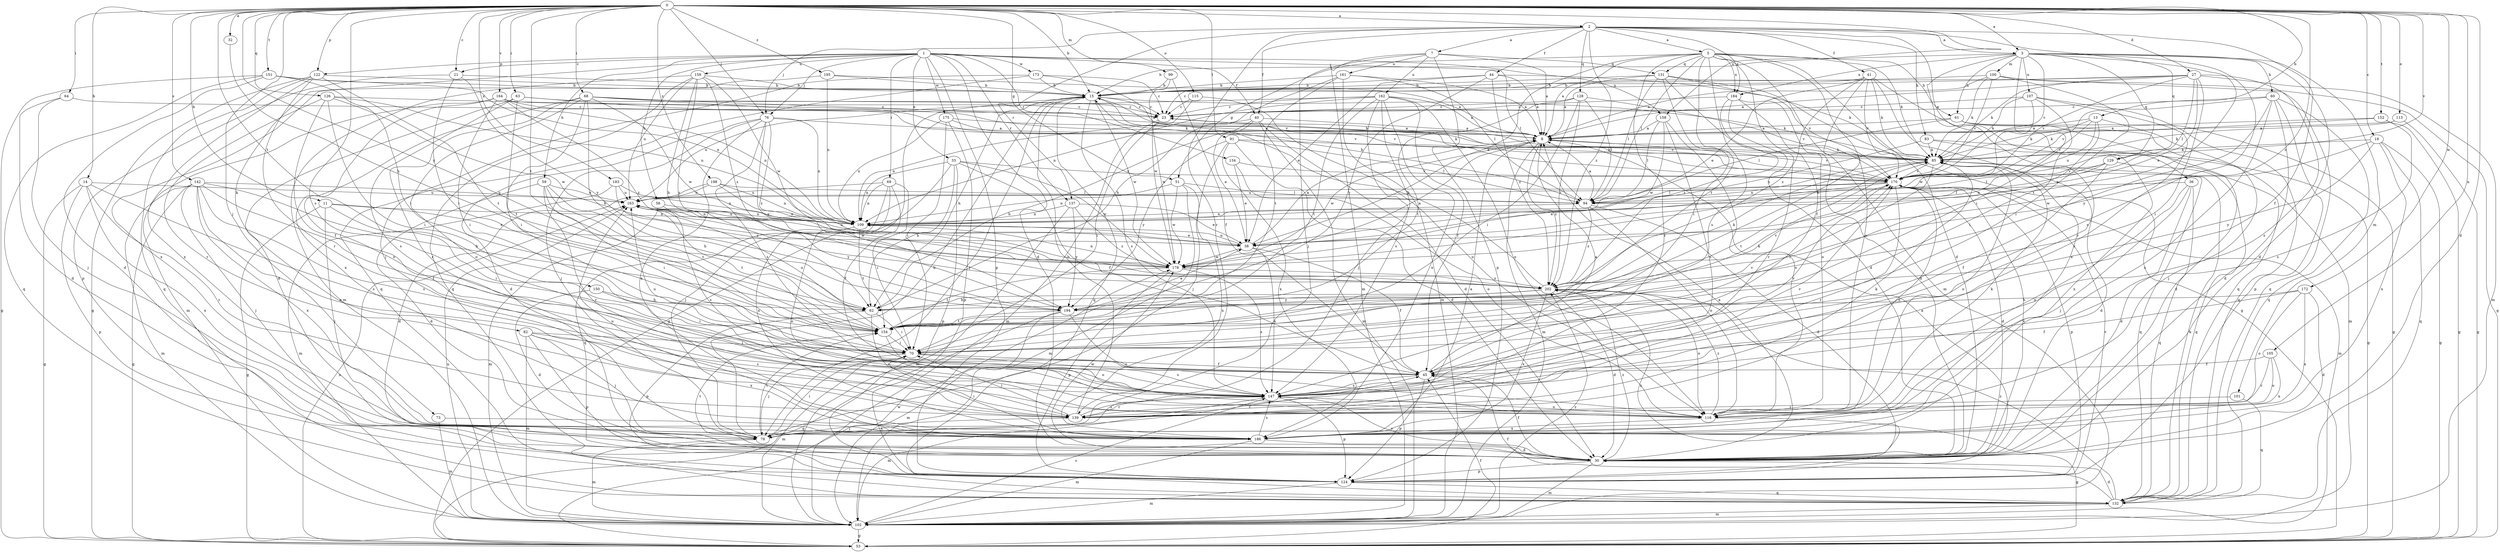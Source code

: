 strict digraph  {
0;
1;
2;
3;
5;
7;
8;
11;
13;
14;
15;
18;
21;
23;
27;
30;
32;
33;
36;
38;
40;
41;
44;
45;
51;
53;
56;
59;
60;
61;
62;
63;
64;
68;
69;
70;
73;
76;
78;
82;
83;
85;
91;
94;
99;
100;
101;
102;
105;
107;
109;
113;
115;
116;
122;
124;
126;
128;
129;
131;
132;
134;
137;
139;
142;
147;
150;
151;
152;
154;
158;
159;
161;
162;
163;
164;
170;
172;
173;
175;
178;
183;
184;
186;
194;
195;
198;
202;
0 -> 2  [label=a];
0 -> 3  [label=a];
0 -> 11  [label=b];
0 -> 13  [label=b];
0 -> 14  [label=b];
0 -> 15  [label=b];
0 -> 18  [label=c];
0 -> 21  [label=c];
0 -> 27  [label=d];
0 -> 30  [label=d];
0 -> 32  [label=e];
0 -> 51  [label=g];
0 -> 63  [label=i];
0 -> 64  [label=i];
0 -> 68  [label=i];
0 -> 73  [label=j];
0 -> 76  [label=j];
0 -> 91  [label=l];
0 -> 99  [label=m];
0 -> 105  [label=n];
0 -> 113  [label=o];
0 -> 115  [label=o];
0 -> 122  [label=p];
0 -> 126  [label=q];
0 -> 142  [label=s];
0 -> 147  [label=s];
0 -> 150  [label=t];
0 -> 151  [label=t];
0 -> 152  [label=t];
0 -> 154  [label=t];
0 -> 158  [label=u];
0 -> 164  [label=v];
0 -> 170  [label=v];
0 -> 172  [label=w];
0 -> 183  [label=x];
0 -> 194  [label=y];
0 -> 195  [label=z];
0 -> 198  [label=z];
0 -> 202  [label=z];
1 -> 21  [label=c];
1 -> 30  [label=d];
1 -> 33  [label=e];
1 -> 40  [label=f];
1 -> 56  [label=h];
1 -> 59  [label=h];
1 -> 69  [label=i];
1 -> 76  [label=j];
1 -> 82  [label=k];
1 -> 94  [label=l];
1 -> 122  [label=p];
1 -> 124  [label=p];
1 -> 134  [label=r];
1 -> 137  [label=r];
1 -> 158  [label=u];
1 -> 159  [label=u];
1 -> 173  [label=w];
1 -> 175  [label=w];
2 -> 3  [label=a];
2 -> 5  [label=a];
2 -> 7  [label=a];
2 -> 36  [label=e];
2 -> 40  [label=f];
2 -> 41  [label=f];
2 -> 44  [label=f];
2 -> 45  [label=f];
2 -> 76  [label=j];
2 -> 83  [label=k];
2 -> 128  [label=q];
2 -> 129  [label=q];
2 -> 137  [label=r];
2 -> 139  [label=r];
2 -> 184  [label=x];
2 -> 202  [label=z];
3 -> 15  [label=b];
3 -> 30  [label=d];
3 -> 60  [label=h];
3 -> 61  [label=h];
3 -> 70  [label=i];
3 -> 100  [label=m];
3 -> 101  [label=m];
3 -> 107  [label=n];
3 -> 129  [label=q];
3 -> 139  [label=r];
3 -> 147  [label=s];
3 -> 154  [label=t];
3 -> 170  [label=v];
3 -> 184  [label=x];
5 -> 8  [label=a];
5 -> 30  [label=d];
5 -> 38  [label=e];
5 -> 45  [label=f];
5 -> 51  [label=g];
5 -> 61  [label=h];
5 -> 85  [label=k];
5 -> 94  [label=l];
5 -> 102  [label=m];
5 -> 116  [label=o];
5 -> 131  [label=q];
5 -> 139  [label=r];
5 -> 147  [label=s];
5 -> 154  [label=t];
5 -> 184  [label=x];
7 -> 8  [label=a];
7 -> 78  [label=j];
7 -> 102  [label=m];
7 -> 124  [label=p];
7 -> 131  [label=q];
7 -> 161  [label=u];
7 -> 162  [label=u];
8 -> 85  [label=k];
8 -> 102  [label=m];
8 -> 170  [label=v];
8 -> 178  [label=w];
8 -> 202  [label=z];
11 -> 38  [label=e];
11 -> 53  [label=g];
11 -> 70  [label=i];
11 -> 78  [label=j];
11 -> 109  [label=n];
13 -> 8  [label=a];
13 -> 38  [label=e];
13 -> 78  [label=j];
13 -> 85  [label=k];
13 -> 163  [label=u];
13 -> 170  [label=v];
14 -> 53  [label=g];
14 -> 124  [label=p];
14 -> 139  [label=r];
14 -> 147  [label=s];
14 -> 163  [label=u];
14 -> 186  [label=x];
15 -> 23  [label=c];
15 -> 53  [label=g];
15 -> 62  [label=h];
15 -> 78  [label=j];
15 -> 85  [label=k];
15 -> 132  [label=q];
15 -> 147  [label=s];
15 -> 178  [label=w];
18 -> 53  [label=g];
18 -> 85  [label=k];
18 -> 132  [label=q];
18 -> 178  [label=w];
18 -> 186  [label=x];
18 -> 194  [label=y];
21 -> 15  [label=b];
21 -> 124  [label=p];
21 -> 154  [label=t];
21 -> 194  [label=y];
23 -> 8  [label=a];
23 -> 70  [label=i];
23 -> 102  [label=m];
27 -> 8  [label=a];
27 -> 15  [label=b];
27 -> 23  [label=c];
27 -> 38  [label=e];
27 -> 70  [label=i];
27 -> 85  [label=k];
27 -> 94  [label=l];
27 -> 102  [label=m];
27 -> 147  [label=s];
27 -> 170  [label=v];
30 -> 8  [label=a];
30 -> 45  [label=f];
30 -> 102  [label=m];
30 -> 124  [label=p];
30 -> 147  [label=s];
30 -> 154  [label=t];
30 -> 170  [label=v];
30 -> 178  [label=w];
30 -> 202  [label=z];
32 -> 62  [label=h];
33 -> 45  [label=f];
33 -> 62  [label=h];
33 -> 78  [label=j];
33 -> 109  [label=n];
33 -> 124  [label=p];
33 -> 170  [label=v];
33 -> 178  [label=w];
36 -> 30  [label=d];
36 -> 78  [label=j];
36 -> 94  [label=l];
36 -> 116  [label=o];
36 -> 132  [label=q];
38 -> 8  [label=a];
38 -> 45  [label=f];
38 -> 109  [label=n];
38 -> 147  [label=s];
38 -> 163  [label=u];
38 -> 178  [label=w];
40 -> 8  [label=a];
40 -> 30  [label=d];
40 -> 38  [label=e];
40 -> 62  [label=h];
40 -> 102  [label=m];
40 -> 109  [label=n];
41 -> 15  [label=b];
41 -> 38  [label=e];
41 -> 62  [label=h];
41 -> 85  [label=k];
41 -> 132  [label=q];
41 -> 170  [label=v];
41 -> 186  [label=x];
41 -> 202  [label=z];
44 -> 8  [label=a];
44 -> 15  [label=b];
44 -> 38  [label=e];
44 -> 85  [label=k];
44 -> 194  [label=y];
44 -> 202  [label=z];
45 -> 8  [label=a];
45 -> 124  [label=p];
45 -> 147  [label=s];
45 -> 163  [label=u];
45 -> 170  [label=v];
51 -> 94  [label=l];
51 -> 102  [label=m];
51 -> 109  [label=n];
51 -> 178  [label=w];
51 -> 186  [label=x];
53 -> 45  [label=f];
53 -> 163  [label=u];
53 -> 178  [label=w];
56 -> 102  [label=m];
56 -> 109  [label=n];
56 -> 147  [label=s];
59 -> 30  [label=d];
59 -> 62  [label=h];
59 -> 70  [label=i];
59 -> 139  [label=r];
59 -> 154  [label=t];
59 -> 163  [label=u];
60 -> 23  [label=c];
60 -> 30  [label=d];
60 -> 124  [label=p];
60 -> 132  [label=q];
60 -> 170  [label=v];
60 -> 186  [label=x];
60 -> 194  [label=y];
61 -> 8  [label=a];
61 -> 30  [label=d];
61 -> 53  [label=g];
61 -> 94  [label=l];
61 -> 102  [label=m];
62 -> 70  [label=i];
62 -> 124  [label=p];
62 -> 139  [label=r];
63 -> 23  [label=c];
63 -> 30  [label=d];
63 -> 85  [label=k];
63 -> 147  [label=s];
63 -> 154  [label=t];
64 -> 23  [label=c];
64 -> 30  [label=d];
64 -> 78  [label=j];
68 -> 8  [label=a];
68 -> 23  [label=c];
68 -> 62  [label=h];
68 -> 70  [label=i];
68 -> 116  [label=o];
68 -> 139  [label=r];
68 -> 170  [label=v];
68 -> 178  [label=w];
68 -> 186  [label=x];
69 -> 45  [label=f];
69 -> 70  [label=i];
69 -> 109  [label=n];
69 -> 132  [label=q];
69 -> 163  [label=u];
69 -> 186  [label=x];
70 -> 45  [label=f];
70 -> 78  [label=j];
70 -> 102  [label=m];
70 -> 147  [label=s];
70 -> 170  [label=v];
73 -> 102  [label=m];
73 -> 186  [label=x];
76 -> 8  [label=a];
76 -> 30  [label=d];
76 -> 78  [label=j];
76 -> 109  [label=n];
76 -> 147  [label=s];
76 -> 186  [label=x];
76 -> 194  [label=y];
76 -> 202  [label=z];
78 -> 15  [label=b];
78 -> 45  [label=f];
78 -> 70  [label=i];
78 -> 102  [label=m];
78 -> 154  [label=t];
82 -> 70  [label=i];
82 -> 78  [label=j];
82 -> 102  [label=m];
82 -> 124  [label=p];
82 -> 147  [label=s];
82 -> 186  [label=x];
83 -> 53  [label=g];
83 -> 85  [label=k];
83 -> 109  [label=n];
83 -> 186  [label=x];
85 -> 15  [label=b];
85 -> 30  [label=d];
85 -> 70  [label=i];
85 -> 109  [label=n];
85 -> 116  [label=o];
85 -> 132  [label=q];
85 -> 154  [label=t];
85 -> 170  [label=v];
91 -> 30  [label=d];
91 -> 78  [label=j];
91 -> 85  [label=k];
91 -> 94  [label=l];
91 -> 186  [label=x];
91 -> 194  [label=y];
94 -> 8  [label=a];
94 -> 15  [label=b];
94 -> 30  [label=d];
94 -> 109  [label=n];
94 -> 116  [label=o];
94 -> 202  [label=z];
99 -> 15  [label=b];
99 -> 45  [label=f];
99 -> 178  [label=w];
100 -> 8  [label=a];
100 -> 15  [label=b];
100 -> 53  [label=g];
100 -> 70  [label=i];
100 -> 85  [label=k];
100 -> 132  [label=q];
100 -> 170  [label=v];
101 -> 132  [label=q];
101 -> 139  [label=r];
102 -> 53  [label=g];
102 -> 147  [label=s];
102 -> 163  [label=u];
102 -> 202  [label=z];
105 -> 45  [label=f];
105 -> 116  [label=o];
105 -> 139  [label=r];
105 -> 186  [label=x];
107 -> 23  [label=c];
107 -> 70  [label=i];
107 -> 85  [label=k];
107 -> 132  [label=q];
107 -> 147  [label=s];
107 -> 178  [label=w];
109 -> 38  [label=e];
109 -> 116  [label=o];
109 -> 154  [label=t];
109 -> 163  [label=u];
113 -> 8  [label=a];
113 -> 53  [label=g];
113 -> 85  [label=k];
115 -> 23  [label=c];
115 -> 116  [label=o];
115 -> 178  [label=w];
116 -> 53  [label=g];
116 -> 85  [label=k];
116 -> 186  [label=x];
116 -> 202  [label=z];
122 -> 15  [label=b];
122 -> 53  [label=g];
122 -> 132  [label=q];
122 -> 139  [label=r];
122 -> 154  [label=t];
122 -> 186  [label=x];
124 -> 8  [label=a];
124 -> 102  [label=m];
124 -> 132  [label=q];
124 -> 170  [label=v];
124 -> 202  [label=z];
126 -> 23  [label=c];
126 -> 45  [label=f];
126 -> 70  [label=i];
126 -> 109  [label=n];
126 -> 139  [label=r];
126 -> 178  [label=w];
128 -> 23  [label=c];
128 -> 70  [label=i];
128 -> 94  [label=l];
128 -> 154  [label=t];
128 -> 170  [label=v];
128 -> 202  [label=z];
129 -> 45  [label=f];
129 -> 94  [label=l];
129 -> 109  [label=n];
129 -> 132  [label=q];
129 -> 170  [label=v];
131 -> 8  [label=a];
131 -> 15  [label=b];
131 -> 30  [label=d];
131 -> 53  [label=g];
131 -> 70  [label=i];
131 -> 94  [label=l];
131 -> 170  [label=v];
132 -> 30  [label=d];
132 -> 45  [label=f];
132 -> 85  [label=k];
132 -> 102  [label=m];
132 -> 202  [label=z];
134 -> 38  [label=e];
134 -> 116  [label=o];
134 -> 170  [label=v];
137 -> 38  [label=e];
137 -> 102  [label=m];
137 -> 109  [label=n];
137 -> 194  [label=y];
137 -> 202  [label=z];
139 -> 15  [label=b];
139 -> 70  [label=i];
139 -> 78  [label=j];
139 -> 85  [label=k];
139 -> 147  [label=s];
142 -> 45  [label=f];
142 -> 53  [label=g];
142 -> 62  [label=h];
142 -> 78  [label=j];
142 -> 102  [label=m];
142 -> 116  [label=o];
142 -> 147  [label=s];
142 -> 163  [label=u];
142 -> 186  [label=x];
147 -> 102  [label=m];
147 -> 116  [label=o];
147 -> 124  [label=p];
147 -> 139  [label=r];
147 -> 170  [label=v];
150 -> 30  [label=d];
150 -> 62  [label=h];
150 -> 70  [label=i];
151 -> 15  [label=b];
151 -> 30  [label=d];
151 -> 53  [label=g];
151 -> 109  [label=n];
151 -> 132  [label=q];
151 -> 154  [label=t];
152 -> 8  [label=a];
152 -> 53  [label=g];
152 -> 85  [label=k];
152 -> 147  [label=s];
154 -> 70  [label=i];
154 -> 85  [label=k];
154 -> 116  [label=o];
154 -> 163  [label=u];
158 -> 8  [label=a];
158 -> 94  [label=l];
158 -> 116  [label=o];
158 -> 147  [label=s];
158 -> 178  [label=w];
159 -> 15  [label=b];
159 -> 62  [label=h];
159 -> 102  [label=m];
159 -> 132  [label=q];
159 -> 163  [label=u];
159 -> 178  [label=w];
159 -> 194  [label=y];
159 -> 202  [label=z];
161 -> 8  [label=a];
161 -> 15  [label=b];
161 -> 62  [label=h];
161 -> 94  [label=l];
161 -> 102  [label=m];
161 -> 154  [label=t];
162 -> 8  [label=a];
162 -> 23  [label=c];
162 -> 45  [label=f];
162 -> 78  [label=j];
162 -> 109  [label=n];
162 -> 116  [label=o];
162 -> 147  [label=s];
162 -> 154  [label=t];
162 -> 163  [label=u];
162 -> 186  [label=x];
163 -> 109  [label=n];
163 -> 154  [label=t];
163 -> 178  [label=w];
163 -> 194  [label=y];
164 -> 23  [label=c];
164 -> 70  [label=i];
164 -> 102  [label=m];
164 -> 109  [label=n];
164 -> 116  [label=o];
164 -> 170  [label=v];
164 -> 202  [label=z];
170 -> 23  [label=c];
170 -> 30  [label=d];
170 -> 38  [label=e];
170 -> 94  [label=l];
170 -> 102  [label=m];
170 -> 116  [label=o];
170 -> 124  [label=p];
170 -> 139  [label=r];
170 -> 163  [label=u];
172 -> 30  [label=d];
172 -> 45  [label=f];
172 -> 62  [label=h];
172 -> 116  [label=o];
172 -> 186  [label=x];
173 -> 15  [label=b];
173 -> 23  [label=c];
173 -> 78  [label=j];
173 -> 132  [label=q];
173 -> 170  [label=v];
175 -> 8  [label=a];
175 -> 70  [label=i];
175 -> 85  [label=k];
175 -> 109  [label=n];
175 -> 124  [label=p];
178 -> 8  [label=a];
178 -> 109  [label=n];
178 -> 124  [label=p];
178 -> 147  [label=s];
178 -> 154  [label=t];
178 -> 202  [label=z];
183 -> 102  [label=m];
183 -> 109  [label=n];
183 -> 163  [label=u];
183 -> 202  [label=z];
184 -> 23  [label=c];
184 -> 30  [label=d];
184 -> 116  [label=o];
184 -> 139  [label=r];
184 -> 202  [label=z];
186 -> 8  [label=a];
186 -> 30  [label=d];
186 -> 70  [label=i];
186 -> 102  [label=m];
186 -> 147  [label=s];
186 -> 163  [label=u];
194 -> 38  [label=e];
194 -> 53  [label=g];
194 -> 102  [label=m];
194 -> 116  [label=o];
194 -> 154  [label=t];
195 -> 8  [label=a];
195 -> 15  [label=b];
195 -> 109  [label=n];
195 -> 186  [label=x];
198 -> 30  [label=d];
198 -> 38  [label=e];
198 -> 94  [label=l];
198 -> 109  [label=n];
198 -> 163  [label=u];
202 -> 15  [label=b];
202 -> 30  [label=d];
202 -> 62  [label=h];
202 -> 85  [label=k];
202 -> 116  [label=o];
202 -> 170  [label=v];
202 -> 186  [label=x];
202 -> 194  [label=y];
}
